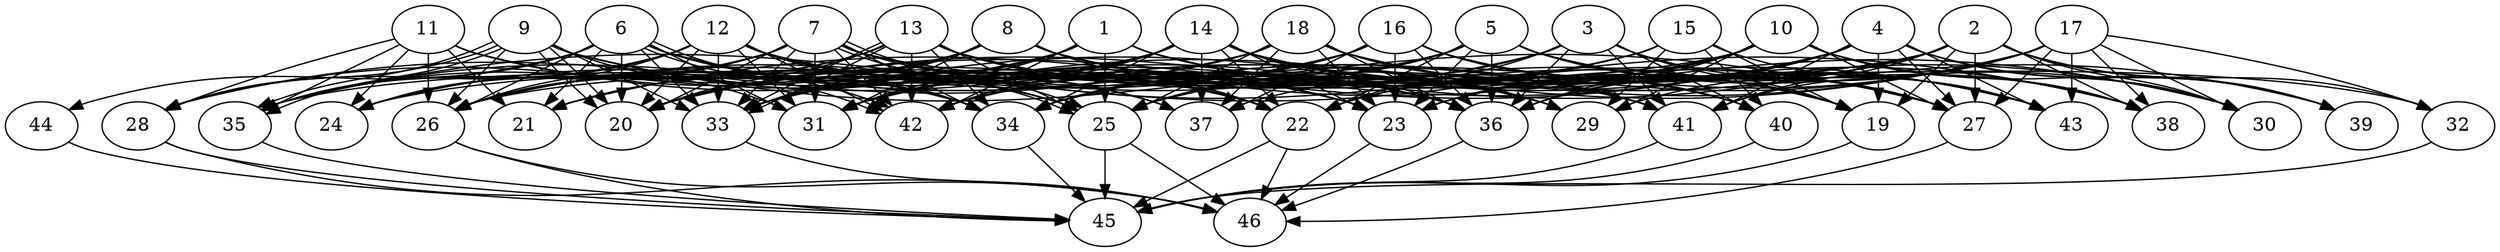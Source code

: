 // DAG (tier=3-complex, mode=compute, n=46, ccr=0.477, fat=0.807, density=0.654, regular=0.290, jump=0.251, mindata=1048576, maxdata=16777216)
// DAG automatically generated by daggen at Sun Aug 24 16:33:35 2025
// /home/ermia/Project/Environments/daggen/bin/daggen --dot --ccr 0.477 --fat 0.807 --regular 0.290 --density 0.654 --jump 0.251 --mindata 1048576 --maxdata 16777216 -n 46 
digraph G {
  1 [size="2824939185234771968000", alpha="0.12", expect_size="1412469592617385984000"]
  1 -> 25 [size ="1598684345139200"]
  1 -> 26 [size ="1598684345139200"]
  1 -> 27 [size ="1598684345139200"]
  1 -> 28 [size ="1598684345139200"]
  1 -> 31 [size ="1598684345139200"]
  1 -> 33 [size ="1598684345139200"]
  1 -> 41 [size ="1598684345139200"]
  1 -> 42 [size ="1598684345139200"]
  1 -> 43 [size ="1598684345139200"]
  2 [size="18127158295065772", alpha="0.09", expect_size="9063579147532886"]
  2 -> 19 [size ="413629543350272"]
  2 -> 20 [size ="413629543350272"]
  2 -> 23 [size ="413629543350272"]
  2 -> 24 [size ="413629543350272"]
  2 -> 26 [size ="413629543350272"]
  2 -> 27 [size ="413629543350272"]
  2 -> 30 [size ="413629543350272"]
  2 -> 32 [size ="413629543350272"]
  2 -> 36 [size ="413629543350272"]
  2 -> 38 [size ="413629543350272"]
  2 -> 39 [size ="413629543350272"]
  2 -> 41 [size ="413629543350272"]
  2 -> 42 [size ="413629543350272"]
  3 [size="2085095582459991425024", alpha="0.18", expect_size="1042547791229995712512"]
  3 -> 19 [size ="1305691667038208"]
  3 -> 20 [size ="1305691667038208"]
  3 -> 22 [size ="1305691667038208"]
  3 -> 25 [size ="1305691667038208"]
  3 -> 27 [size ="1305691667038208"]
  3 -> 33 [size ="1305691667038208"]
  3 -> 36 [size ="1305691667038208"]
  3 -> 40 [size ="1305691667038208"]
  3 -> 41 [size ="1305691667038208"]
  4 [size="1646697291109034360832", alpha="0.18", expect_size="823348645554517180416"]
  4 -> 19 [size ="1115576013422592"]
  4 -> 20 [size ="1115576013422592"]
  4 -> 21 [size ="1115576013422592"]
  4 -> 22 [size ="1115576013422592"]
  4 -> 23 [size ="1115576013422592"]
  4 -> 25 [size ="1115576013422592"]
  4 -> 27 [size ="1115576013422592"]
  4 -> 30 [size ="1115576013422592"]
  4 -> 36 [size ="1115576013422592"]
  4 -> 37 [size ="1115576013422592"]
  4 -> 39 [size ="1115576013422592"]
  4 -> 41 [size ="1115576013422592"]
  4 -> 43 [size ="1115576013422592"]
  5 [size="69364454159485320", alpha="0.08", expect_size="34682227079742660"]
  5 -> 19 [size ="1603551843319808"]
  5 -> 20 [size ="1603551843319808"]
  5 -> 22 [size ="1603551843319808"]
  5 -> 23 [size ="1603551843319808"]
  5 -> 25 [size ="1603551843319808"]
  5 -> 26 [size ="1603551843319808"]
  5 -> 27 [size ="1603551843319808"]
  5 -> 30 [size ="1603551843319808"]
  5 -> 33 [size ="1603551843319808"]
  5 -> 36 [size ="1603551843319808"]
  5 -> 38 [size ="1603551843319808"]
  5 -> 42 [size ="1603551843319808"]
  6 [size="1146840628034075", alpha="0.07", expect_size="573420314017037"]
  6 -> 20 [size ="21636199743488"]
  6 -> 21 [size ="21636199743488"]
  6 -> 23 [size ="21636199743488"]
  6 -> 25 [size ="21636199743488"]
  6 -> 26 [size ="21636199743488"]
  6 -> 31 [size ="21636199743488"]
  6 -> 33 [size ="21636199743488"]
  6 -> 34 [size ="21636199743488"]
  6 -> 35 [size ="21636199743488"]
  6 -> 41 [size ="21636199743488"]
  6 -> 42 [size ="21636199743488"]
  6 -> 42 [size ="21636199743488"]
  6 -> 44 [size ="21636199743488"]
  7 [size="530402414897922048000", alpha="0.07", expect_size="265201207448961024000"]
  7 -> 20 [size ="524195935027200"]
  7 -> 24 [size ="524195935027200"]
  7 -> 25 [size ="524195935027200"]
  7 -> 25 [size ="524195935027200"]
  7 -> 26 [size ="524195935027200"]
  7 -> 31 [size ="524195935027200"]
  7 -> 32 [size ="524195935027200"]
  7 -> 33 [size ="524195935027200"]
  7 -> 34 [size ="524195935027200"]
  7 -> 35 [size ="524195935027200"]
  7 -> 37 [size ="524195935027200"]
  7 -> 38 [size ="524195935027200"]
  7 -> 42 [size ="524195935027200"]
  8 [size="2881794727655036157952", alpha="0.13", expect_size="1440897363827518078976"]
  8 -> 19 [size ="1620063417270272"]
  8 -> 20 [size ="1620063417270272"]
  8 -> 21 [size ="1620063417270272"]
  8 -> 22 [size ="1620063417270272"]
  8 -> 26 [size ="1620063417270272"]
  8 -> 27 [size ="1620063417270272"]
  8 -> 29 [size ="1620063417270272"]
  8 -> 30 [size ="1620063417270272"]
  8 -> 31 [size ="1620063417270272"]
  8 -> 33 [size ="1620063417270272"]
  8 -> 35 [size ="1620063417270272"]
  9 [size="65276737605933224", alpha="0.02", expect_size="32638368802966612"]
  9 -> 20 [size ="1175763411795968"]
  9 -> 20 [size ="1175763411795968"]
  9 -> 23 [size ="1175763411795968"]
  9 -> 26 [size ="1175763411795968"]
  9 -> 27 [size ="1175763411795968"]
  9 -> 28 [size ="1175763411795968"]
  9 -> 29 [size ="1175763411795968"]
  9 -> 31 [size ="1175763411795968"]
  9 -> 33 [size ="1175763411795968"]
  9 -> 35 [size ="1175763411795968"]
  9 -> 35 [size ="1175763411795968"]
  10 [size="19639714205445944", alpha="0.05", expect_size="9819857102722972"]
  10 -> 22 [size ="609361311301632"]
  10 -> 23 [size ="609361311301632"]
  10 -> 27 [size ="609361311301632"]
  10 -> 29 [size ="609361311301632"]
  10 -> 31 [size ="609361311301632"]
  10 -> 34 [size ="609361311301632"]
  10 -> 35 [size ="609361311301632"]
  10 -> 36 [size ="609361311301632"]
  10 -> 38 [size ="609361311301632"]
  10 -> 39 [size ="609361311301632"]
  11 [size="1481324638531803", alpha="0.15", expect_size="740662319265901"]
  11 -> 21 [size ="26488950751232"]
  11 -> 22 [size ="26488950751232"]
  11 -> 24 [size ="26488950751232"]
  11 -> 26 [size ="26488950751232"]
  11 -> 28 [size ="26488950751232"]
  11 -> 34 [size ="26488950751232"]
  11 -> 35 [size ="26488950751232"]
  11 -> 36 [size ="26488950751232"]
  12 [size="1058035034486130868224", alpha="0.08", expect_size="529017517243065434112"]
  12 -> 20 [size ="830660105207808"]
  12 -> 22 [size ="830660105207808"]
  12 -> 23 [size ="830660105207808"]
  12 -> 24 [size ="830660105207808"]
  12 -> 25 [size ="830660105207808"]
  12 -> 26 [size ="830660105207808"]
  12 -> 28 [size ="830660105207808"]
  12 -> 31 [size ="830660105207808"]
  12 -> 33 [size ="830660105207808"]
  12 -> 34 [size ="830660105207808"]
  12 -> 35 [size ="830660105207808"]
  12 -> 36 [size ="830660105207808"]
  12 -> 37 [size ="830660105207808"]
  12 -> 41 [size ="830660105207808"]
  12 -> 42 [size ="830660105207808"]
  13 [size="650376671510495494144", alpha="0.10", expect_size="325188335755247747072"]
  13 -> 19 [size ="600528039968768"]
  13 -> 20 [size ="600528039968768"]
  13 -> 22 [size ="600528039968768"]
  13 -> 23 [size ="600528039968768"]
  13 -> 24 [size ="600528039968768"]
  13 -> 25 [size ="600528039968768"]
  13 -> 26 [size ="600528039968768"]
  13 -> 33 [size ="600528039968768"]
  13 -> 33 [size ="600528039968768"]
  13 -> 34 [size ="600528039968768"]
  13 -> 36 [size ="600528039968768"]
  13 -> 42 [size ="600528039968768"]
  14 [size="409658478381937152", alpha="0.16", expect_size="204829239190968576"]
  14 -> 19 [size ="380283190771712"]
  14 -> 20 [size ="380283190771712"]
  14 -> 22 [size ="380283190771712"]
  14 -> 23 [size ="380283190771712"]
  14 -> 24 [size ="380283190771712"]
  14 -> 26 [size ="380283190771712"]
  14 -> 29 [size ="380283190771712"]
  14 -> 30 [size ="380283190771712"]
  14 -> 31 [size ="380283190771712"]
  14 -> 33 [size ="380283190771712"]
  14 -> 34 [size ="380283190771712"]
  14 -> 36 [size ="380283190771712"]
  14 -> 37 [size ="380283190771712"]
  14 -> 38 [size ="380283190771712"]
  14 -> 40 [size ="380283190771712"]
  14 -> 42 [size ="380283190771712"]
  15 [size="2947040171875240960", alpha="0.10", expect_size="1473520085937620480"]
  15 -> 19 [size ="1120999886028800"]
  15 -> 29 [size ="1120999886028800"]
  15 -> 34 [size ="1120999886028800"]
  15 -> 35 [size ="1120999886028800"]
  15 -> 40 [size ="1120999886028800"]
  15 -> 42 [size ="1120999886028800"]
  15 -> 43 [size ="1120999886028800"]
  16 [size="725010436041220292608", alpha="0.04", expect_size="362505218020610146304"]
  16 -> 21 [size ="645633652293632"]
  16 -> 23 [size ="645633652293632"]
  16 -> 26 [size ="645633652293632"]
  16 -> 27 [size ="645633652293632"]
  16 -> 34 [size ="645633652293632"]
  16 -> 36 [size ="645633652293632"]
  16 -> 37 [size ="645633652293632"]
  16 -> 40 [size ="645633652293632"]
  16 -> 42 [size ="645633652293632"]
  16 -> 43 [size ="645633652293632"]
  17 [size="468005772917034975232", alpha="0.18", expect_size="234002886458517487616"]
  17 -> 23 [size ="482233592840192"]
  17 -> 25 [size ="482233592840192"]
  17 -> 27 [size ="482233592840192"]
  17 -> 29 [size ="482233592840192"]
  17 -> 30 [size ="482233592840192"]
  17 -> 31 [size ="482233592840192"]
  17 -> 32 [size ="482233592840192"]
  17 -> 33 [size ="482233592840192"]
  17 -> 34 [size ="482233592840192"]
  17 -> 38 [size ="482233592840192"]
  17 -> 41 [size ="482233592840192"]
  17 -> 43 [size ="482233592840192"]
  18 [size="3225585589213605134336", alpha="0.18", expect_size="1612792794606802567168"]
  18 -> 23 [size ="1746474975100928"]
  18 -> 25 [size ="1746474975100928"]
  18 -> 28 [size ="1746474975100928"]
  18 -> 31 [size ="1746474975100928"]
  18 -> 35 [size ="1746474975100928"]
  18 -> 36 [size ="1746474975100928"]
  18 -> 37 [size ="1746474975100928"]
  18 -> 39 [size ="1746474975100928"]
  18 -> 41 [size ="1746474975100928"]
  18 -> 43 [size ="1746474975100928"]
  19 [size="1748094544380801581056", alpha="0.06", expect_size="874047272190400790528"]
  19 -> 45 [size ="1160913688199168"]
  20 [size="70889318243024752", alpha="0.12", expect_size="35444659121512376"]
  21 [size="2900498176046364884992", alpha="0.04", expect_size="1450249088023182442496"]
  22 [size="2487575933746184978432", alpha="0.10", expect_size="1243787966873092489216"]
  22 -> 45 [size ="1468726343892992"]
  22 -> 46 [size ="1468726343892992"]
  23 [size="3137209261294159396864", alpha="0.07", expect_size="1568604630647079698432"]
  23 -> 46 [size ="1714426927382528"]
  24 [size="2336761235469391364096", alpha="0.04", expect_size="1168380617734695682048"]
  25 [size="56489338726180552", alpha="0.10", expect_size="28244669363090276"]
  25 -> 45 [size ="985708416204800"]
  25 -> 46 [size ="985708416204800"]
  26 [size="28497845039293872", alpha="0.08", expect_size="14248922519646936"]
  26 -> 45 [size ="1237124527423488"]
  26 -> 46 [size ="1237124527423488"]
  27 [size="853957271414112256000", alpha="0.13", expect_size="426978635707056128000"]
  27 -> 46 [size ="720079998156800"]
  28 [size="10972221228378616", alpha="0.04", expect_size="5486110614189308"]
  28 -> 45 [size ="361652654440448"]
  28 -> 46 [size ="361652654440448"]
  29 [size="3660238372732928000000", alpha="0.14", expect_size="1830119186366464000000"]
  30 [size="655563046147275264", alpha="0.05", expect_size="327781523073637632"]
  31 [size="18766205263326048", alpha="0.08", expect_size="9383102631663024"]
  32 [size="8320125316660665", alpha="0.01", expect_size="4160062658330332"]
  32 -> 45 [size ="417289702735872"]
  33 [size="107404422431339808", alpha="0.16", expect_size="53702211215669904"]
  33 -> 46 [size ="50888391524352"]
  34 [size="1874042046839259136", alpha="0.11", expect_size="937021023419629568"]
  34 -> 45 [size ="12160260374528"]
  35 [size="89087224055137616", alpha="0.09", expect_size="44543612027568808"]
  35 -> 45 [size ="34841613565952"]
  36 [size="520210944344719680", alpha="0.05", expect_size="260105472172359840"]
  36 -> 46 [size ="332943851520000"]
  37 [size="3187509556582654410752", alpha="0.05", expect_size="1593754778291327205376"]
  38 [size="460159244771533440", alpha="0.03", expect_size="230079622385766720"]
  39 [size="6035384436469480", alpha="0.15", expect_size="3017692218234740"]
  40 [size="7223246801125716", alpha="0.10", expect_size="3611623400562858"]
  40 -> 45 [size ="410454799155200"]
  41 [size="3677045190739527467008", alpha="0.19", expect_size="1838522595369763733504"]
  41 -> 45 [size ="1905852554412032"]
  42 [size="179326758950254149632", alpha="0.07", expect_size="89663379475127074816"]
  43 [size="655694966006948560896", alpha="0.17", expect_size="327847483003474280448"]
  44 [size="133012068618678080", alpha="0.01", expect_size="66506034309339040"]
  44 -> 45 [size ="98346161143808"]
  45 [size="546053305298617106432", alpha="0.19", expect_size="273026652649308553216"]
  46 [size="350576081498989184", alpha="0.11", expect_size="175288040749494592"]
}